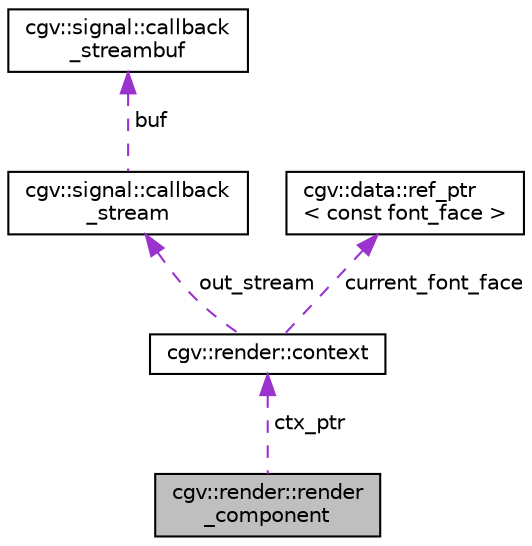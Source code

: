 digraph "cgv::render::render_component"
{
  bgcolor="transparent";
  edge [fontname="Helvetica",fontsize="10",labelfontname="Helvetica",labelfontsize="10"];
  node [fontname="Helvetica",fontsize="10",shape=record];
  Node1 [label="cgv::render::render\l_component",height=0.2,width=0.4,color="black", fillcolor="grey75", style="filled", fontcolor="black"];
  Node2 -> Node1 [dir="back",color="darkorchid3",fontsize="10",style="dashed",label=" ctx_ptr" ,fontname="Helvetica"];
  Node2 [label="cgv::render::context",height=0.2,width=0.4,color="black",URL="$a00223.html"];
  Node3 -> Node2 [dir="back",color="darkorchid3",fontsize="10",style="dashed",label=" out_stream" ,fontname="Helvetica"];
  Node3 [label="cgv::signal::callback\l_stream",height=0.2,width=0.4,color="black",URL="$a00245.html",tooltip="connect to the write signal of the callback stream in order to process all text written to the stream..."];
  Node4 -> Node3 [dir="back",color="darkorchid3",fontsize="10",style="dashed",label=" buf" ,fontname="Helvetica"];
  Node4 [label="cgv::signal::callback\l_streambuf",height=0.2,width=0.4,color="black",URL="$a00246.html",tooltip="simple implementation of a streambuf that sends all written text to the write signal that is referenc..."];
  Node5 -> Node2 [dir="back",color="darkorchid3",fontsize="10",style="dashed",label=" current_font_face" ,fontname="Helvetica"];
  Node5 [label="cgv::data::ref_ptr\l\< const font_face \>",height=0.2,width=0.4,color="black",URL="$a00075.html"];
}
